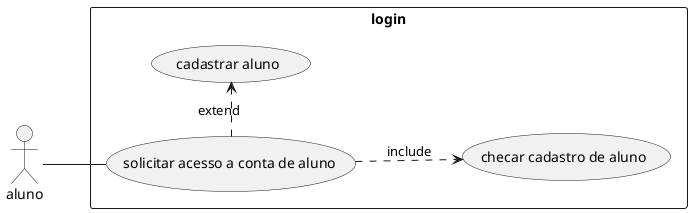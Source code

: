 @startuml
left to right direction
skinparam packagestyle rectangle
actor aluno
rectangle login {
    aluno -- (solicitar acesso a conta de aluno)
    (solicitar acesso a conta de aluno) .> (cadastrar aluno): extend
    (solicitar acesso a conta de aluno) ..> (checar cadastro de aluno): include
}

@enduml